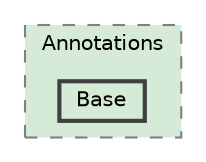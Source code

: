 digraph "C:/Users/tkefauver/Source/Repos/MonkeyPaste/Common/MonkeyPaste.Common.Plugin/Models/Annotations/Base"
{
 // LATEX_PDF_SIZE
  bgcolor="transparent";
  edge [fontname=Helvetica,fontsize=10,labelfontname=Helvetica,labelfontsize=10];
  node [fontname=Helvetica,fontsize=10,shape=box,height=0.2,width=0.4];
  compound=true
  subgraph clusterdir_00466fe748853fe733639cc732ed812f {
    graph [ bgcolor="#d5ebd8", pencolor="grey50", label="Annotations", fontname=Helvetica,fontsize=10 style="filled,dashed", URL="dir_00466fe748853fe733639cc732ed812f.html",tooltip=""]
  dir_13445c79183143a368b99b54c9c3ef33 [label="Base", fillcolor="#d5ebd8", color="grey25", style="filled,bold", URL="dir_13445c79183143a368b99b54c9c3ef33.html",tooltip=""];
  }
}
